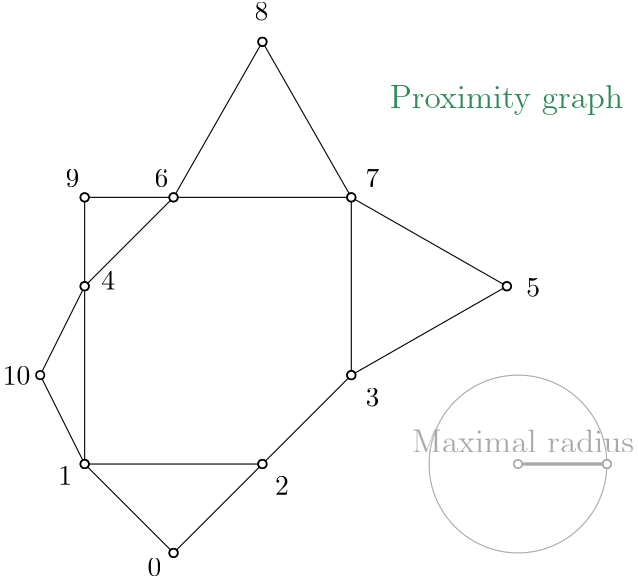 <?xml version="1.0"?>
<!DOCTYPE ipe SYSTEM "ipe.dtd">
<ipe version="70107" creator="Ipe 7.1.10">
<info created="D:20150603143945" modified="D:20180223195012"/>
<ipestyle name="basic">
<symbol name="arrow/arc(spx)">
<path stroke="sym-stroke" fill="sym-stroke" pen="sym-pen">
0 0 m
-1 0.333 l
-1 -0.333 l
h
</path>
</symbol>
<symbol name="arrow/farc(spx)">
<path stroke="sym-stroke" fill="white" pen="sym-pen">
0 0 m
-1 0.333 l
-1 -0.333 l
h
</path>
</symbol>
<symbol name="mark/circle(sx)" transformations="translations">
<path fill="sym-stroke">
0.6 0 0 0.6 0 0 e
0.4 0 0 0.4 0 0 e
</path>
</symbol>
<symbol name="mark/disk(sx)" transformations="translations">
<path fill="sym-stroke">
0.6 0 0 0.6 0 0 e
</path>
</symbol>
<symbol name="mark/fdisk(sfx)" transformations="translations">
<group>
<path fill="sym-fill">
0.5 0 0 0.5 0 0 e
</path>
<path fill="sym-stroke" fillrule="eofill">
0.6 0 0 0.6 0 0 e
0.4 0 0 0.4 0 0 e
</path>
</group>
</symbol>
<symbol name="mark/box(sx)" transformations="translations">
<path fill="sym-stroke" fillrule="eofill">
-0.6 -0.6 m
0.6 -0.6 l
0.6 0.6 l
-0.6 0.6 l
h
-0.4 -0.4 m
0.4 -0.4 l
0.4 0.4 l
-0.4 0.4 l
h
</path>
</symbol>
<symbol name="mark/square(sx)" transformations="translations">
<path fill="sym-stroke">
-0.6 -0.6 m
0.6 -0.6 l
0.6 0.6 l
-0.6 0.6 l
h
</path>
</symbol>
<symbol name="mark/fsquare(sfx)" transformations="translations">
<group>
<path fill="sym-fill">
-0.5 -0.5 m
0.5 -0.5 l
0.5 0.5 l
-0.5 0.5 l
h
</path>
<path fill="sym-stroke" fillrule="eofill">
-0.6 -0.6 m
0.6 -0.6 l
0.6 0.6 l
-0.6 0.6 l
h
-0.4 -0.4 m
0.4 -0.4 l
0.4 0.4 l
-0.4 0.4 l
h
</path>
</group>
</symbol>
<symbol name="mark/cross(sx)" transformations="translations">
<group>
<path fill="sym-stroke">
-0.43 -0.57 m
0.57 0.43 l
0.43 0.57 l
-0.57 -0.43 l
h
</path>
<path fill="sym-stroke">
-0.43 0.57 m
0.57 -0.43 l
0.43 -0.57 l
-0.57 0.43 l
h
</path>
</group>
</symbol>
<symbol name="arrow/fnormal(spx)">
<path stroke="sym-stroke" fill="white" pen="sym-pen">
0 0 m
-1 0.333 l
-1 -0.333 l
h
</path>
</symbol>
<symbol name="arrow/pointed(spx)">
<path stroke="sym-stroke" fill="sym-stroke" pen="sym-pen">
0 0 m
-1 0.333 l
-0.8 0 l
-1 -0.333 l
h
</path>
</symbol>
<symbol name="arrow/fpointed(spx)">
<path stroke="sym-stroke" fill="white" pen="sym-pen">
0 0 m
-1 0.333 l
-0.8 0 l
-1 -0.333 l
h
</path>
</symbol>
<symbol name="arrow/linear(spx)">
<path stroke="sym-stroke" pen="sym-pen">
-1 0.333 m
0 0 l
-1 -0.333 l
</path>
</symbol>
<symbol name="arrow/fdouble(spx)">
<path stroke="sym-stroke" fill="white" pen="sym-pen">
0 0 m
-1 0.333 l
-1 -0.333 l
h
-1 0 m
-2 0.333 l
-2 -0.333 l
h
</path>
</symbol>
<symbol name="arrow/double(spx)">
<path stroke="sym-stroke" fill="sym-stroke" pen="sym-pen">
0 0 m
-1 0.333 l
-1 -0.333 l
h
-1 0 m
-2 0.333 l
-2 -0.333 l
h
</path>
</symbol>
<pen name="heavier" value="0.8"/>
<pen name="fat" value="1.2"/>
<pen name="ultrafat" value="2"/>
<symbolsize name="large" value="5"/>
<symbolsize name="small" value="2"/>
<symbolsize name="tiny" value="1.1"/>
<arrowsize name="large" value="10"/>
<arrowsize name="small" value="5"/>
<arrowsize name="tiny" value="3"/>
<color name="red" value="1 0 0"/>
<color name="green" value="0 1 0"/>
<color name="blue" value="0 0 1"/>
<color name="yellow" value="1 1 0"/>
<color name="orange" value="1 0.647 0"/>
<color name="gold" value="1 0.843 0"/>
<color name="purple" value="0.627 0.125 0.941"/>
<color name="gray" value="0.745"/>
<color name="brown" value="0.647 0.165 0.165"/>
<color name="navy" value="0 0 0.502"/>
<color name="pink" value="1 0.753 0.796"/>
<color name="seagreen" value="0.18 0.545 0.341"/>
<color name="turquoise" value="0.251 0.878 0.816"/>
<color name="violet" value="0.933 0.51 0.933"/>
<color name="darkblue" value="0 0 0.545"/>
<color name="darkcyan" value="0 0.545 0.545"/>
<color name="darkgray" value="0.663"/>
<color name="darkgreen" value="0 0.392 0"/>
<color name="darkmagenta" value="0.545 0 0.545"/>
<color name="darkorange" value="1 0.549 0"/>
<color name="darkred" value="0.545 0 0"/>
<color name="lightblue" value="0.678 0.847 0.902"/>
<color name="lightcyan" value="0.878 1 1"/>
<color name="lightgray" value="0.827"/>
<color name="lightgreen" value="0.565 0.933 0.565"/>
<color name="lightyellow" value="1 1 0.878"/>
<dashstyle name="dashed" value="[4] 0"/>
<dashstyle name="dotted" value="[1 3] 0"/>
<dashstyle name="dash dotted" value="[4 2 1 2] 0"/>
<dashstyle name="dash dot dotted" value="[4 2 1 2 1 2] 0"/>
<textsize name="large" value="\large"/>
<textsize name="small" value="\small"/>
<textsize name="tiny" value="\tiny"/>
<textsize name="Large" value="\Large"/>
<textsize name="LARGE" value="\LARGE"/>
<textsize name="huge" value="\huge"/>
<textsize name="Huge" value="\Huge"/>
<textsize name="footnote" value="\footnotesize"/>
<textstyle name="center" begin="\begin{center}" end="\end{center}"/>
<textstyle name="itemize" begin="\begin{itemize}" end="\end{itemize}"/>
<textstyle name="item" begin="\begin{itemize}\item{}" end="\end{itemize}"/>
<gridsize name="4 pts" value="4"/>
<gridsize name="8 pts (~3 mm)" value="8"/>
<gridsize name="16 pts (~6 mm)" value="16"/>
<gridsize name="32 pts (~12 mm)" value="32"/>
<gridsize name="10 pts (~3.5 mm)" value="10"/>
<gridsize name="20 pts (~7 mm)" value="20"/>
<gridsize name="14 pts (~5 mm)" value="14"/>
<gridsize name="28 pts (~10 mm)" value="28"/>
<gridsize name="56 pts (~20 mm)" value="56"/>
<anglesize name="90 deg" value="90"/>
<anglesize name="60 deg" value="60"/>
<anglesize name="45 deg" value="45"/>
<anglesize name="30 deg" value="30"/>
<anglesize name="22.5 deg" value="22.5"/>
<tiling name="falling" angle="-60" step="4" width="1"/>
<tiling name="rising" angle="30" step="4" width="1"/>
</ipestyle>
<page>
<layer name="alpha"/>
<view layers="alpha" active="alpha"/>
<text layer="alpha" matrix="1 0 0 1 -222.178 174.178" transformations="translations" pos="380 530" stroke="seagreen" type="label" width="84.053" height="8.307" depth="2.32" valign="baseline" size="large">Proximity graph</text>
<text matrix="1 0 0 1 -212.333 10.6762" transformations="translations" pos="282.952 524.893" stroke="black" type="label" width="4.981" height="6.42" depth="0" valign="baseline">0</text>
<text matrix="1 0 0 1 -314.178 58.1775" transformations="translations" pos="352.708 510.349" stroke="black" type="label" width="4.981" height="6.42" depth="0" valign="baseline">1</text>
<path matrix="1 0 0 1 -100 -96" stroke="darkgray" pen="fat">
304 672 m
336 672 l
</path>
<text matrix="1 0 0 1 -194.178 -13.8225" transformations="translations" pos="310.693 578.759" stroke="black" type="label" width="4.981" height="6.42" depth="0" valign="baseline">2</text>
<text matrix="1 0 0 1 -226.178 18.1775" transformations="translations" pos="375.332 578.49" stroke="black" type="label" width="4.981" height="6.42" depth="0" valign="baseline">3</text>
<text matrix="1 0 0 1 -218.178 -21.8225" transformations="translations" pos="272.179 660.635" stroke="black" type="label" width="4.981" height="6.42" depth="0" valign="baseline">4</text>
<text matrix="1 0 0 1 -89.478 -87.9762" transformations="translations" pos="296.419 724.197" stroke="black" type="label" width="4.981" height="6.42" depth="0" valign="baseline">5</text>
<text matrix="1 0 0 1 -302.178 -13.8225" transformations="translations" pos="375.332 689.453" stroke="black" type="label" width="4.981" height="6.42" depth="0" valign="baseline">6</text>
<use name="mark/circle(sx)" pos="80 544" size="normal" stroke="black"/>
<use name="mark/circle(sx)" pos="48 576" size="normal" stroke="black"/>
<use name="mark/circle(sx)" pos="112 576" size="normal" stroke="black"/>
<use name="mark/circle(sx)" pos="48 640" size="normal" stroke="black"/>
<use name="mark/circle(sx)" pos="48 672" size="normal" stroke="black"/>
<use name="mark/circle(sx)" pos="80 672" size="normal" stroke="black"/>
<use name="mark/circle(sx)" pos="144 672" size="normal" stroke="black"/>
<use name="mark/circle(sx)" pos="144 608" size="normal" stroke="black"/>
<use name="mark/circle(sx)" pos="200 640" size="normal" stroke="black"/>
<use matrix="1 0 0 1 -100 -96" name="mark/circle(sx)" pos="336 672" size="normal" stroke="darkgray"/>
<path matrix="1 0 0 1 -100 -96" stroke="darkgray">
32 0 0 32 304 672 e
</path>
<text matrix="1 0 0 1 -214.178 50.178" transformations="translations" pos="380 530" stroke="darkgray" type="label" width="80.052" height="8.302" depth="0" valign="baseline" size="large">Maximal radius</text>
<text matrix="1 0 0 1 -226.178 -13.8225" transformations="translations" pos="375.332 689.453" stroke="black" type="label" width="4.981" height="6.42" depth="0" valign="baseline">7</text>
<text matrix="1 0 0 1 -266.178 46.1775" transformations="translations" pos="375.332 689.453" stroke="black" type="label" width="4.981" height="6.42" depth="0" valign="baseline">8</text>
<text matrix="1 0 0 1 -334.178 -13.8225" transformations="translations" pos="375.332 689.453" stroke="black" type="label" width="4.981" height="6.42" depth="0" valign="baseline">9</text>
<path stroke="black">
112 576 m
144 608 l
</path>
<path stroke="black">
144 672 m
144 608 l
200 640 l
h
</path>
<path stroke="black">
48 640 m
80 672 l
48 672 l
h
</path>
<path stroke="black">
48 576 m
112 576 l
80 544 l
h
</path>
<use name="mark/fdisk(sfx)" pos="112 728" size="normal" stroke="black"/>
<path stroke="black">
80 672 m
144 672 l
112 728 l
h
</path>
<use name="mark/fdisk(sfx)" pos="112 728" size="normal" stroke="black" fill="white"/>
<path stroke="black">
48 576 m
48 640 l
32 608 l
h
</path>
<use name="mark/fdisk(sfx)" pos="80 672" size="normal" stroke="black" fill="white"/>
<use name="mark/fdisk(sfx)" pos="144 672" size="normal" stroke="black" fill="white"/>
<use name="mark/fdisk(sfx)" pos="200 640" size="normal" stroke="black" fill="white"/>
<use name="mark/fdisk(sfx)" pos="144 608" size="normal" stroke="black" fill="white"/>
<use name="mark/fdisk(sfx)" pos="112 576" size="normal" stroke="black" fill="white"/>
<use name="mark/fdisk(sfx)" pos="80 544" size="normal" stroke="black" fill="white"/>
<use name="mark/fdisk(sfx)" pos="48 576" size="normal" stroke="black" fill="white"/>
<use name="mark/fdisk(sfx)" pos="48 640" size="normal" stroke="black" fill="white"/>
<use name="mark/fdisk(sfx)" pos="48 672" size="normal" stroke="black" fill="white"/>
<use name="mark/fdisk(sfx)" pos="32 608" size="normal" stroke="black" fill="white"/>
<text matrix="1 0 0 1 -334.178 94.1775" transformations="translations" pos="352.708 510.349" stroke="black" type="label" width="9.963" height="6.42" depth="0" valign="baseline">10</text>
<use name="mark/fdisk(sfx)" pos="204 576" size="normal" stroke="darkgray" fill="white"/>
<use name="mark/fdisk(sfx)" pos="236 576" size="normal" stroke="darkgray" fill="white"/>
</page>
</ipe>
